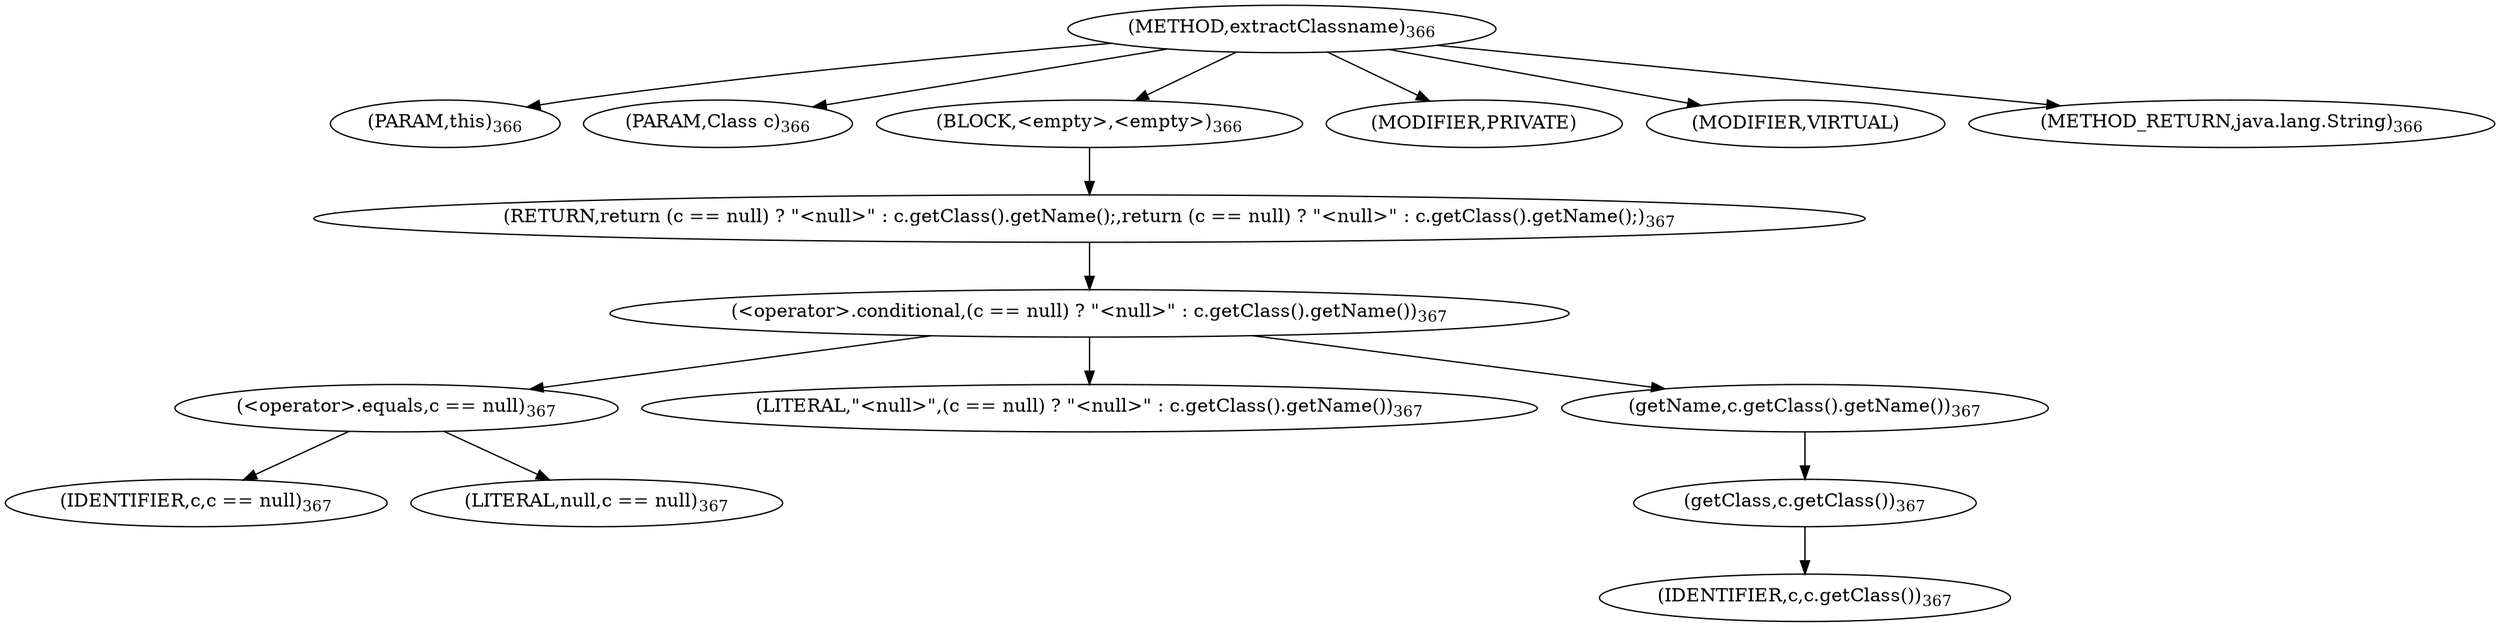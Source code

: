 digraph "extractClassname" {  
"861" [label = <(METHOD,extractClassname)<SUB>366</SUB>> ]
"862" [label = <(PARAM,this)<SUB>366</SUB>> ]
"863" [label = <(PARAM,Class c)<SUB>366</SUB>> ]
"864" [label = <(BLOCK,&lt;empty&gt;,&lt;empty&gt;)<SUB>366</SUB>> ]
"865" [label = <(RETURN,return (c == null) ? &quot;&lt;null&gt;&quot; : c.getClass().getName();,return (c == null) ? &quot;&lt;null&gt;&quot; : c.getClass().getName();)<SUB>367</SUB>> ]
"866" [label = <(&lt;operator&gt;.conditional,(c == null) ? &quot;&lt;null&gt;&quot; : c.getClass().getName())<SUB>367</SUB>> ]
"867" [label = <(&lt;operator&gt;.equals,c == null)<SUB>367</SUB>> ]
"868" [label = <(IDENTIFIER,c,c == null)<SUB>367</SUB>> ]
"869" [label = <(LITERAL,null,c == null)<SUB>367</SUB>> ]
"870" [label = <(LITERAL,&quot;&lt;null&gt;&quot;,(c == null) ? &quot;&lt;null&gt;&quot; : c.getClass().getName())<SUB>367</SUB>> ]
"871" [label = <(getName,c.getClass().getName())<SUB>367</SUB>> ]
"872" [label = <(getClass,c.getClass())<SUB>367</SUB>> ]
"873" [label = <(IDENTIFIER,c,c.getClass())<SUB>367</SUB>> ]
"874" [label = <(MODIFIER,PRIVATE)> ]
"875" [label = <(MODIFIER,VIRTUAL)> ]
"876" [label = <(METHOD_RETURN,java.lang.String)<SUB>366</SUB>> ]
  "861" -> "862" 
  "861" -> "863" 
  "861" -> "864" 
  "861" -> "874" 
  "861" -> "875" 
  "861" -> "876" 
  "864" -> "865" 
  "865" -> "866" 
  "866" -> "867" 
  "866" -> "870" 
  "866" -> "871" 
  "867" -> "868" 
  "867" -> "869" 
  "871" -> "872" 
  "872" -> "873" 
}
